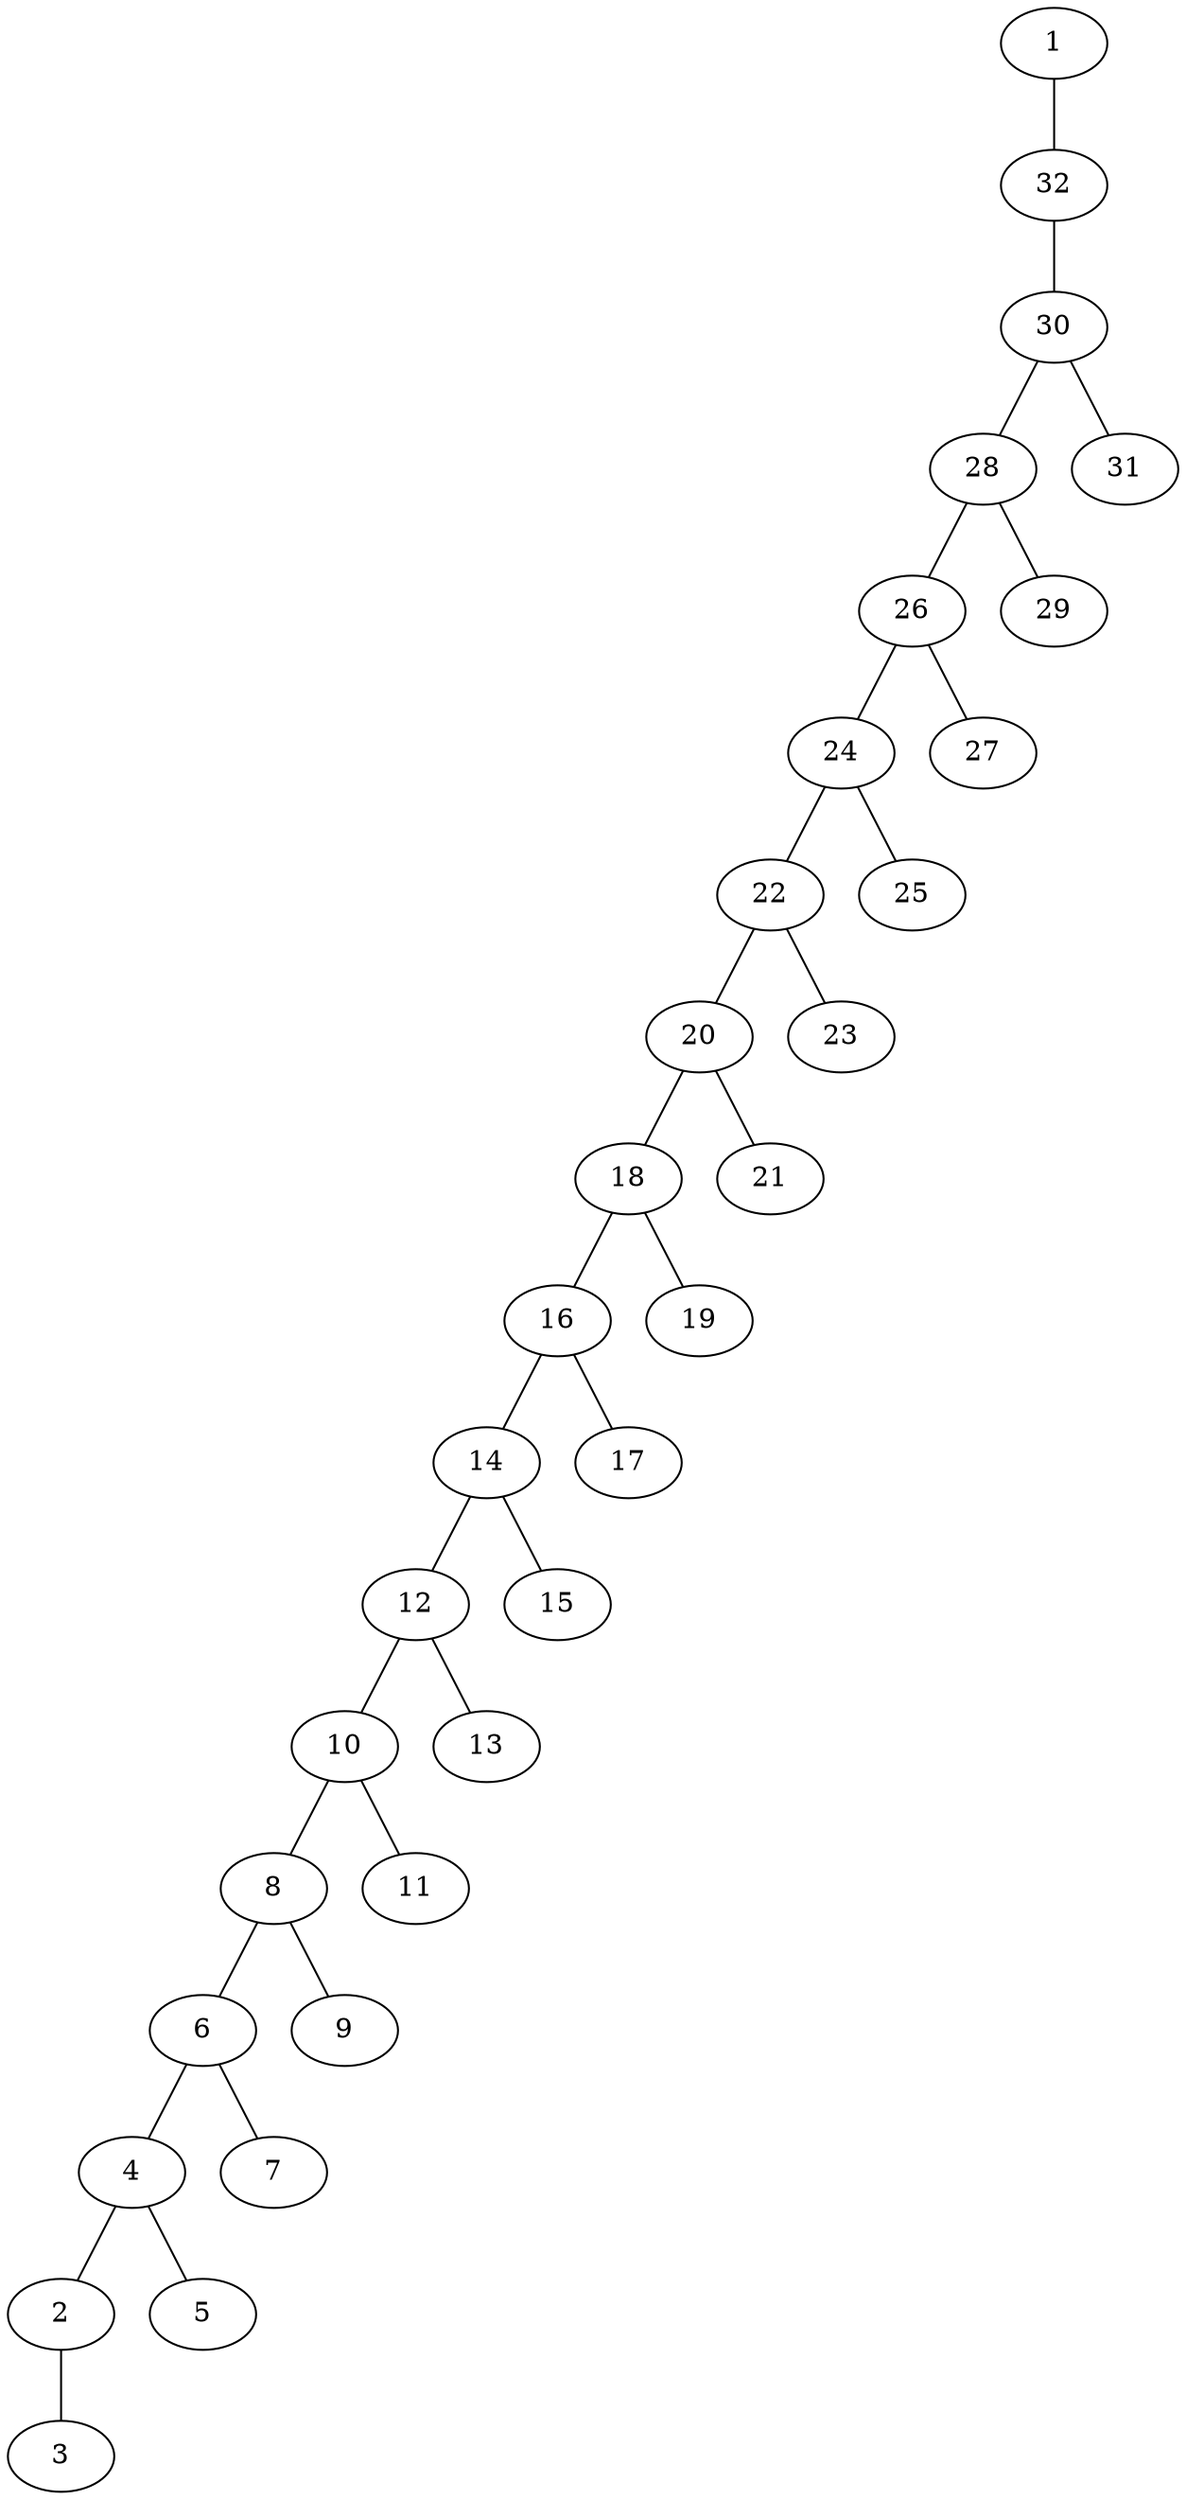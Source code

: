 graph find_1{
1 -- 32;
32 -- 30;
30 -- 28;
28 -- 26;
26 -- 24;
24 -- 22;
22 -- 20;
20 -- 18;
18 -- 16;
16 -- 14;
14 -- 12;
12 -- 10;
10 -- 8;
8 -- 6;
6 -- 4;
4 -- 2;
2 -- 3;
4 -- 5;
6 -- 7;
8 -- 9;
10 -- 11;
12 -- 13;
14 -- 15;
16 -- 17;
18 -- 19;
20 -- 21;
22 -- 23;
24 -- 25;
26 -- 27;
28 -- 29;
30 -- 31;
}
